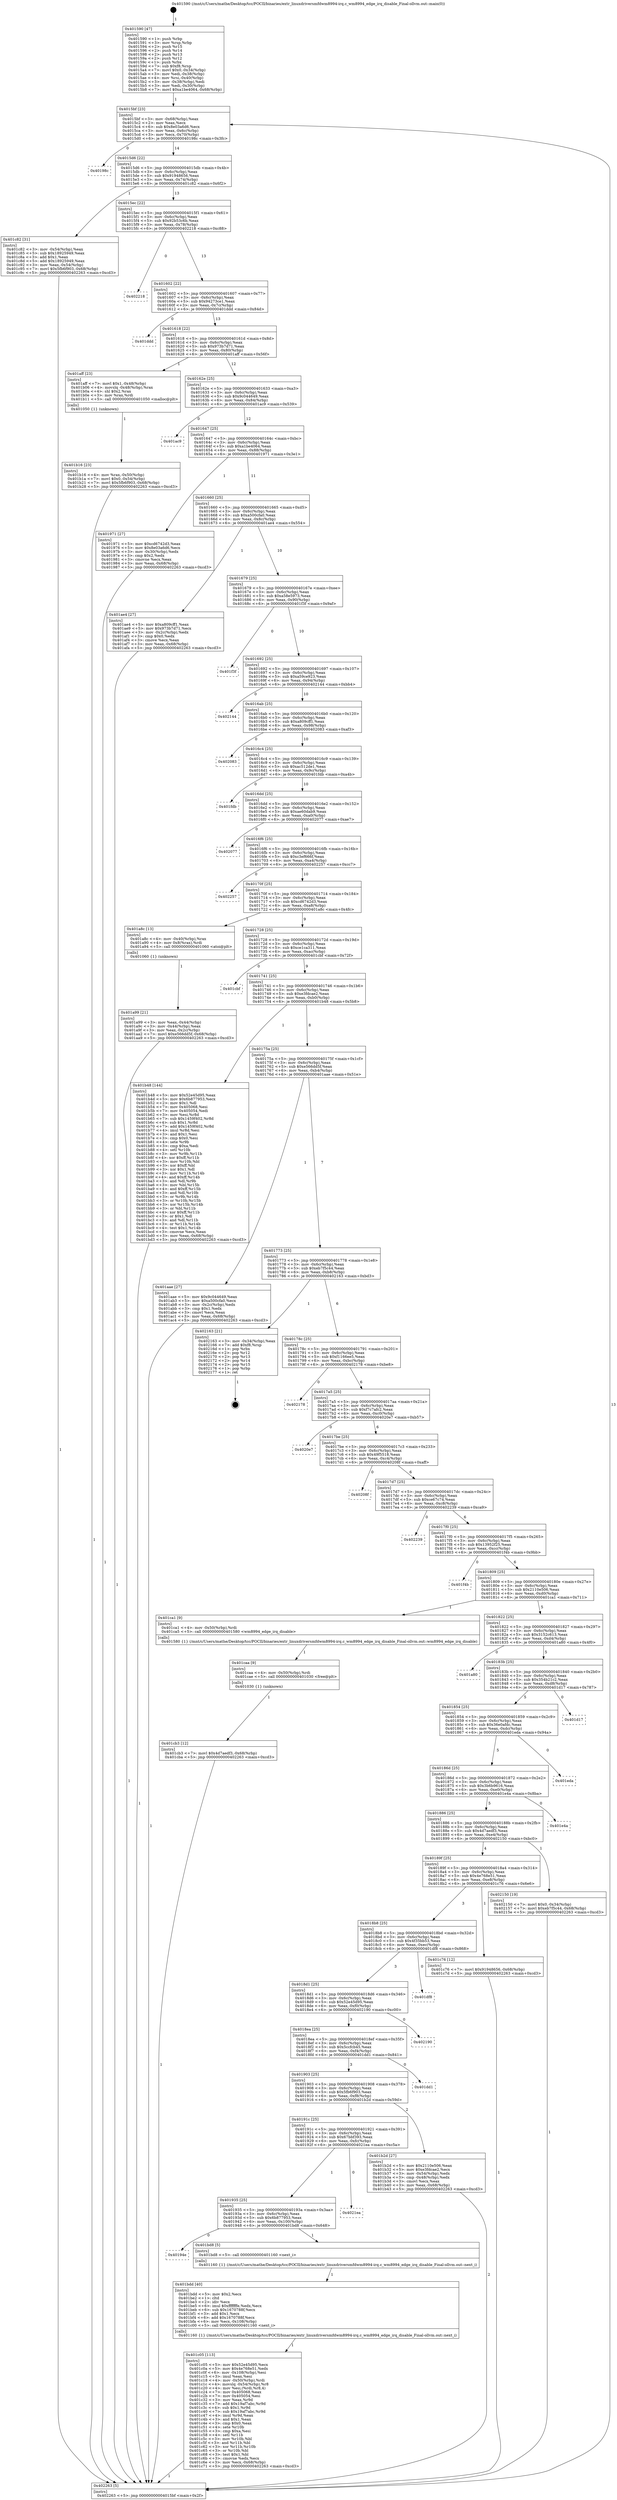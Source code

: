 digraph "0x401590" {
  label = "0x401590 (/mnt/c/Users/mathe/Desktop/tcc/POCII/binaries/extr_linuxdriversmfdwm8994-irq.c_wm8994_edge_irq_disable_Final-ollvm.out::main(0))"
  labelloc = "t"
  node[shape=record]

  Entry [label="",width=0.3,height=0.3,shape=circle,fillcolor=black,style=filled]
  "0x4015bf" [label="{
     0x4015bf [23]\l
     | [instrs]\l
     &nbsp;&nbsp;0x4015bf \<+3\>: mov -0x68(%rbp),%eax\l
     &nbsp;&nbsp;0x4015c2 \<+2\>: mov %eax,%ecx\l
     &nbsp;&nbsp;0x4015c4 \<+6\>: sub $0x8e03a6d6,%ecx\l
     &nbsp;&nbsp;0x4015ca \<+3\>: mov %eax,-0x6c(%rbp)\l
     &nbsp;&nbsp;0x4015cd \<+3\>: mov %ecx,-0x70(%rbp)\l
     &nbsp;&nbsp;0x4015d0 \<+6\>: je 000000000040198c \<main+0x3fc\>\l
  }"]
  "0x40198c" [label="{
     0x40198c\l
  }", style=dashed]
  "0x4015d6" [label="{
     0x4015d6 [22]\l
     | [instrs]\l
     &nbsp;&nbsp;0x4015d6 \<+5\>: jmp 00000000004015db \<main+0x4b\>\l
     &nbsp;&nbsp;0x4015db \<+3\>: mov -0x6c(%rbp),%eax\l
     &nbsp;&nbsp;0x4015de \<+5\>: sub $0x91948656,%eax\l
     &nbsp;&nbsp;0x4015e3 \<+3\>: mov %eax,-0x74(%rbp)\l
     &nbsp;&nbsp;0x4015e6 \<+6\>: je 0000000000401c82 \<main+0x6f2\>\l
  }"]
  Exit [label="",width=0.3,height=0.3,shape=circle,fillcolor=black,style=filled,peripheries=2]
  "0x401c82" [label="{
     0x401c82 [31]\l
     | [instrs]\l
     &nbsp;&nbsp;0x401c82 \<+3\>: mov -0x54(%rbp),%eax\l
     &nbsp;&nbsp;0x401c85 \<+5\>: sub $0x18925949,%eax\l
     &nbsp;&nbsp;0x401c8a \<+3\>: add $0x1,%eax\l
     &nbsp;&nbsp;0x401c8d \<+5\>: add $0x18925949,%eax\l
     &nbsp;&nbsp;0x401c92 \<+3\>: mov %eax,-0x54(%rbp)\l
     &nbsp;&nbsp;0x401c95 \<+7\>: movl $0x5fb6f903,-0x68(%rbp)\l
     &nbsp;&nbsp;0x401c9c \<+5\>: jmp 0000000000402263 \<main+0xcd3\>\l
  }"]
  "0x4015ec" [label="{
     0x4015ec [22]\l
     | [instrs]\l
     &nbsp;&nbsp;0x4015ec \<+5\>: jmp 00000000004015f1 \<main+0x61\>\l
     &nbsp;&nbsp;0x4015f1 \<+3\>: mov -0x6c(%rbp),%eax\l
     &nbsp;&nbsp;0x4015f4 \<+5\>: sub $0x92b53c6b,%eax\l
     &nbsp;&nbsp;0x4015f9 \<+3\>: mov %eax,-0x78(%rbp)\l
     &nbsp;&nbsp;0x4015fc \<+6\>: je 0000000000402218 \<main+0xc88\>\l
  }"]
  "0x401cb3" [label="{
     0x401cb3 [12]\l
     | [instrs]\l
     &nbsp;&nbsp;0x401cb3 \<+7\>: movl $0x4d7aedf3,-0x68(%rbp)\l
     &nbsp;&nbsp;0x401cba \<+5\>: jmp 0000000000402263 \<main+0xcd3\>\l
  }"]
  "0x402218" [label="{
     0x402218\l
  }", style=dashed]
  "0x401602" [label="{
     0x401602 [22]\l
     | [instrs]\l
     &nbsp;&nbsp;0x401602 \<+5\>: jmp 0000000000401607 \<main+0x77\>\l
     &nbsp;&nbsp;0x401607 \<+3\>: mov -0x6c(%rbp),%eax\l
     &nbsp;&nbsp;0x40160a \<+5\>: sub $0x94273ce1,%eax\l
     &nbsp;&nbsp;0x40160f \<+3\>: mov %eax,-0x7c(%rbp)\l
     &nbsp;&nbsp;0x401612 \<+6\>: je 0000000000401ddd \<main+0x84d\>\l
  }"]
  "0x401caa" [label="{
     0x401caa [9]\l
     | [instrs]\l
     &nbsp;&nbsp;0x401caa \<+4\>: mov -0x50(%rbp),%rdi\l
     &nbsp;&nbsp;0x401cae \<+5\>: call 0000000000401030 \<free@plt\>\l
     | [calls]\l
     &nbsp;&nbsp;0x401030 \{1\} (unknown)\l
  }"]
  "0x401ddd" [label="{
     0x401ddd\l
  }", style=dashed]
  "0x401618" [label="{
     0x401618 [22]\l
     | [instrs]\l
     &nbsp;&nbsp;0x401618 \<+5\>: jmp 000000000040161d \<main+0x8d\>\l
     &nbsp;&nbsp;0x40161d \<+3\>: mov -0x6c(%rbp),%eax\l
     &nbsp;&nbsp;0x401620 \<+5\>: sub $0x973b7d71,%eax\l
     &nbsp;&nbsp;0x401625 \<+3\>: mov %eax,-0x80(%rbp)\l
     &nbsp;&nbsp;0x401628 \<+6\>: je 0000000000401aff \<main+0x56f\>\l
  }"]
  "0x401c05" [label="{
     0x401c05 [113]\l
     | [instrs]\l
     &nbsp;&nbsp;0x401c05 \<+5\>: mov $0x52e45d95,%ecx\l
     &nbsp;&nbsp;0x401c0a \<+5\>: mov $0x4e768e51,%edx\l
     &nbsp;&nbsp;0x401c0f \<+6\>: mov -0x108(%rbp),%esi\l
     &nbsp;&nbsp;0x401c15 \<+3\>: imul %eax,%esi\l
     &nbsp;&nbsp;0x401c18 \<+4\>: mov -0x50(%rbp),%rdi\l
     &nbsp;&nbsp;0x401c1c \<+4\>: movslq -0x54(%rbp),%r8\l
     &nbsp;&nbsp;0x401c20 \<+4\>: mov %esi,(%rdi,%r8,4)\l
     &nbsp;&nbsp;0x401c24 \<+7\>: mov 0x405068,%eax\l
     &nbsp;&nbsp;0x401c2b \<+7\>: mov 0x405054,%esi\l
     &nbsp;&nbsp;0x401c32 \<+3\>: mov %eax,%r9d\l
     &nbsp;&nbsp;0x401c35 \<+7\>: add $0x19af7abc,%r9d\l
     &nbsp;&nbsp;0x401c3c \<+4\>: sub $0x1,%r9d\l
     &nbsp;&nbsp;0x401c40 \<+7\>: sub $0x19af7abc,%r9d\l
     &nbsp;&nbsp;0x401c47 \<+4\>: imul %r9d,%eax\l
     &nbsp;&nbsp;0x401c4b \<+3\>: and $0x1,%eax\l
     &nbsp;&nbsp;0x401c4e \<+3\>: cmp $0x0,%eax\l
     &nbsp;&nbsp;0x401c51 \<+4\>: sete %r10b\l
     &nbsp;&nbsp;0x401c55 \<+3\>: cmp $0xa,%esi\l
     &nbsp;&nbsp;0x401c58 \<+4\>: setl %r11b\l
     &nbsp;&nbsp;0x401c5c \<+3\>: mov %r10b,%bl\l
     &nbsp;&nbsp;0x401c5f \<+3\>: and %r11b,%bl\l
     &nbsp;&nbsp;0x401c62 \<+3\>: xor %r11b,%r10b\l
     &nbsp;&nbsp;0x401c65 \<+3\>: or %r10b,%bl\l
     &nbsp;&nbsp;0x401c68 \<+3\>: test $0x1,%bl\l
     &nbsp;&nbsp;0x401c6b \<+3\>: cmovne %edx,%ecx\l
     &nbsp;&nbsp;0x401c6e \<+3\>: mov %ecx,-0x68(%rbp)\l
     &nbsp;&nbsp;0x401c71 \<+5\>: jmp 0000000000402263 \<main+0xcd3\>\l
  }"]
  "0x401aff" [label="{
     0x401aff [23]\l
     | [instrs]\l
     &nbsp;&nbsp;0x401aff \<+7\>: movl $0x1,-0x48(%rbp)\l
     &nbsp;&nbsp;0x401b06 \<+4\>: movslq -0x48(%rbp),%rax\l
     &nbsp;&nbsp;0x401b0a \<+4\>: shl $0x2,%rax\l
     &nbsp;&nbsp;0x401b0e \<+3\>: mov %rax,%rdi\l
     &nbsp;&nbsp;0x401b11 \<+5\>: call 0000000000401050 \<malloc@plt\>\l
     | [calls]\l
     &nbsp;&nbsp;0x401050 \{1\} (unknown)\l
  }"]
  "0x40162e" [label="{
     0x40162e [25]\l
     | [instrs]\l
     &nbsp;&nbsp;0x40162e \<+5\>: jmp 0000000000401633 \<main+0xa3\>\l
     &nbsp;&nbsp;0x401633 \<+3\>: mov -0x6c(%rbp),%eax\l
     &nbsp;&nbsp;0x401636 \<+5\>: sub $0x9c044649,%eax\l
     &nbsp;&nbsp;0x40163b \<+6\>: mov %eax,-0x84(%rbp)\l
     &nbsp;&nbsp;0x401641 \<+6\>: je 0000000000401ac9 \<main+0x539\>\l
  }"]
  "0x401bdd" [label="{
     0x401bdd [40]\l
     | [instrs]\l
     &nbsp;&nbsp;0x401bdd \<+5\>: mov $0x2,%ecx\l
     &nbsp;&nbsp;0x401be2 \<+1\>: cltd\l
     &nbsp;&nbsp;0x401be3 \<+2\>: idiv %ecx\l
     &nbsp;&nbsp;0x401be5 \<+6\>: imul $0xfffffffe,%edx,%ecx\l
     &nbsp;&nbsp;0x401beb \<+6\>: sub $0x1670788f,%ecx\l
     &nbsp;&nbsp;0x401bf1 \<+3\>: add $0x1,%ecx\l
     &nbsp;&nbsp;0x401bf4 \<+6\>: add $0x1670788f,%ecx\l
     &nbsp;&nbsp;0x401bfa \<+6\>: mov %ecx,-0x108(%rbp)\l
     &nbsp;&nbsp;0x401c00 \<+5\>: call 0000000000401160 \<next_i\>\l
     | [calls]\l
     &nbsp;&nbsp;0x401160 \{1\} (/mnt/c/Users/mathe/Desktop/tcc/POCII/binaries/extr_linuxdriversmfdwm8994-irq.c_wm8994_edge_irq_disable_Final-ollvm.out::next_i)\l
  }"]
  "0x401ac9" [label="{
     0x401ac9\l
  }", style=dashed]
  "0x401647" [label="{
     0x401647 [25]\l
     | [instrs]\l
     &nbsp;&nbsp;0x401647 \<+5\>: jmp 000000000040164c \<main+0xbc\>\l
     &nbsp;&nbsp;0x40164c \<+3\>: mov -0x6c(%rbp),%eax\l
     &nbsp;&nbsp;0x40164f \<+5\>: sub $0xa1be4064,%eax\l
     &nbsp;&nbsp;0x401654 \<+6\>: mov %eax,-0x88(%rbp)\l
     &nbsp;&nbsp;0x40165a \<+6\>: je 0000000000401971 \<main+0x3e1\>\l
  }"]
  "0x40194e" [label="{
     0x40194e\l
  }", style=dashed]
  "0x401971" [label="{
     0x401971 [27]\l
     | [instrs]\l
     &nbsp;&nbsp;0x401971 \<+5\>: mov $0xcd6742d3,%eax\l
     &nbsp;&nbsp;0x401976 \<+5\>: mov $0x8e03a6d6,%ecx\l
     &nbsp;&nbsp;0x40197b \<+3\>: mov -0x30(%rbp),%edx\l
     &nbsp;&nbsp;0x40197e \<+3\>: cmp $0x2,%edx\l
     &nbsp;&nbsp;0x401981 \<+3\>: cmovne %ecx,%eax\l
     &nbsp;&nbsp;0x401984 \<+3\>: mov %eax,-0x68(%rbp)\l
     &nbsp;&nbsp;0x401987 \<+5\>: jmp 0000000000402263 \<main+0xcd3\>\l
  }"]
  "0x401660" [label="{
     0x401660 [25]\l
     | [instrs]\l
     &nbsp;&nbsp;0x401660 \<+5\>: jmp 0000000000401665 \<main+0xd5\>\l
     &nbsp;&nbsp;0x401665 \<+3\>: mov -0x6c(%rbp),%eax\l
     &nbsp;&nbsp;0x401668 \<+5\>: sub $0xa500cfa0,%eax\l
     &nbsp;&nbsp;0x40166d \<+6\>: mov %eax,-0x8c(%rbp)\l
     &nbsp;&nbsp;0x401673 \<+6\>: je 0000000000401ae4 \<main+0x554\>\l
  }"]
  "0x402263" [label="{
     0x402263 [5]\l
     | [instrs]\l
     &nbsp;&nbsp;0x402263 \<+5\>: jmp 00000000004015bf \<main+0x2f\>\l
  }"]
  "0x401590" [label="{
     0x401590 [47]\l
     | [instrs]\l
     &nbsp;&nbsp;0x401590 \<+1\>: push %rbp\l
     &nbsp;&nbsp;0x401591 \<+3\>: mov %rsp,%rbp\l
     &nbsp;&nbsp;0x401594 \<+2\>: push %r15\l
     &nbsp;&nbsp;0x401596 \<+2\>: push %r14\l
     &nbsp;&nbsp;0x401598 \<+2\>: push %r13\l
     &nbsp;&nbsp;0x40159a \<+2\>: push %r12\l
     &nbsp;&nbsp;0x40159c \<+1\>: push %rbx\l
     &nbsp;&nbsp;0x40159d \<+7\>: sub $0xf8,%rsp\l
     &nbsp;&nbsp;0x4015a4 \<+7\>: movl $0x0,-0x34(%rbp)\l
     &nbsp;&nbsp;0x4015ab \<+3\>: mov %edi,-0x38(%rbp)\l
     &nbsp;&nbsp;0x4015ae \<+4\>: mov %rsi,-0x40(%rbp)\l
     &nbsp;&nbsp;0x4015b2 \<+3\>: mov -0x38(%rbp),%edi\l
     &nbsp;&nbsp;0x4015b5 \<+3\>: mov %edi,-0x30(%rbp)\l
     &nbsp;&nbsp;0x4015b8 \<+7\>: movl $0xa1be4064,-0x68(%rbp)\l
  }"]
  "0x401bd8" [label="{
     0x401bd8 [5]\l
     | [instrs]\l
     &nbsp;&nbsp;0x401bd8 \<+5\>: call 0000000000401160 \<next_i\>\l
     | [calls]\l
     &nbsp;&nbsp;0x401160 \{1\} (/mnt/c/Users/mathe/Desktop/tcc/POCII/binaries/extr_linuxdriversmfdwm8994-irq.c_wm8994_edge_irq_disable_Final-ollvm.out::next_i)\l
  }"]
  "0x401ae4" [label="{
     0x401ae4 [27]\l
     | [instrs]\l
     &nbsp;&nbsp;0x401ae4 \<+5\>: mov $0xa809cff1,%eax\l
     &nbsp;&nbsp;0x401ae9 \<+5\>: mov $0x973b7d71,%ecx\l
     &nbsp;&nbsp;0x401aee \<+3\>: mov -0x2c(%rbp),%edx\l
     &nbsp;&nbsp;0x401af1 \<+3\>: cmp $0x0,%edx\l
     &nbsp;&nbsp;0x401af4 \<+3\>: cmove %ecx,%eax\l
     &nbsp;&nbsp;0x401af7 \<+3\>: mov %eax,-0x68(%rbp)\l
     &nbsp;&nbsp;0x401afa \<+5\>: jmp 0000000000402263 \<main+0xcd3\>\l
  }"]
  "0x401679" [label="{
     0x401679 [25]\l
     | [instrs]\l
     &nbsp;&nbsp;0x401679 \<+5\>: jmp 000000000040167e \<main+0xee\>\l
     &nbsp;&nbsp;0x40167e \<+3\>: mov -0x6c(%rbp),%eax\l
     &nbsp;&nbsp;0x401681 \<+5\>: sub $0xa58e5973,%eax\l
     &nbsp;&nbsp;0x401686 \<+6\>: mov %eax,-0x90(%rbp)\l
     &nbsp;&nbsp;0x40168c \<+6\>: je 0000000000401f3f \<main+0x9af\>\l
  }"]
  "0x401935" [label="{
     0x401935 [25]\l
     | [instrs]\l
     &nbsp;&nbsp;0x401935 \<+5\>: jmp 000000000040193a \<main+0x3aa\>\l
     &nbsp;&nbsp;0x40193a \<+3\>: mov -0x6c(%rbp),%eax\l
     &nbsp;&nbsp;0x40193d \<+5\>: sub $0x6b877953,%eax\l
     &nbsp;&nbsp;0x401942 \<+6\>: mov %eax,-0x100(%rbp)\l
     &nbsp;&nbsp;0x401948 \<+6\>: je 0000000000401bd8 \<main+0x648\>\l
  }"]
  "0x401f3f" [label="{
     0x401f3f\l
  }", style=dashed]
  "0x401692" [label="{
     0x401692 [25]\l
     | [instrs]\l
     &nbsp;&nbsp;0x401692 \<+5\>: jmp 0000000000401697 \<main+0x107\>\l
     &nbsp;&nbsp;0x401697 \<+3\>: mov -0x6c(%rbp),%eax\l
     &nbsp;&nbsp;0x40169a \<+5\>: sub $0xa59ce923,%eax\l
     &nbsp;&nbsp;0x40169f \<+6\>: mov %eax,-0x94(%rbp)\l
     &nbsp;&nbsp;0x4016a5 \<+6\>: je 0000000000402144 \<main+0xbb4\>\l
  }"]
  "0x4021ea" [label="{
     0x4021ea\l
  }", style=dashed]
  "0x402144" [label="{
     0x402144\l
  }", style=dashed]
  "0x4016ab" [label="{
     0x4016ab [25]\l
     | [instrs]\l
     &nbsp;&nbsp;0x4016ab \<+5\>: jmp 00000000004016b0 \<main+0x120\>\l
     &nbsp;&nbsp;0x4016b0 \<+3\>: mov -0x6c(%rbp),%eax\l
     &nbsp;&nbsp;0x4016b3 \<+5\>: sub $0xa809cff1,%eax\l
     &nbsp;&nbsp;0x4016b8 \<+6\>: mov %eax,-0x98(%rbp)\l
     &nbsp;&nbsp;0x4016be \<+6\>: je 0000000000402083 \<main+0xaf3\>\l
  }"]
  "0x40191c" [label="{
     0x40191c [25]\l
     | [instrs]\l
     &nbsp;&nbsp;0x40191c \<+5\>: jmp 0000000000401921 \<main+0x391\>\l
     &nbsp;&nbsp;0x401921 \<+3\>: mov -0x6c(%rbp),%eax\l
     &nbsp;&nbsp;0x401924 \<+5\>: sub $0x67bbf393,%eax\l
     &nbsp;&nbsp;0x401929 \<+6\>: mov %eax,-0xfc(%rbp)\l
     &nbsp;&nbsp;0x40192f \<+6\>: je 00000000004021ea \<main+0xc5a\>\l
  }"]
  "0x402083" [label="{
     0x402083\l
  }", style=dashed]
  "0x4016c4" [label="{
     0x4016c4 [25]\l
     | [instrs]\l
     &nbsp;&nbsp;0x4016c4 \<+5\>: jmp 00000000004016c9 \<main+0x139\>\l
     &nbsp;&nbsp;0x4016c9 \<+3\>: mov -0x6c(%rbp),%eax\l
     &nbsp;&nbsp;0x4016cc \<+5\>: sub $0xac512de1,%eax\l
     &nbsp;&nbsp;0x4016d1 \<+6\>: mov %eax,-0x9c(%rbp)\l
     &nbsp;&nbsp;0x4016d7 \<+6\>: je 0000000000401fdb \<main+0xa4b\>\l
  }"]
  "0x401b2d" [label="{
     0x401b2d [27]\l
     | [instrs]\l
     &nbsp;&nbsp;0x401b2d \<+5\>: mov $0x2110e506,%eax\l
     &nbsp;&nbsp;0x401b32 \<+5\>: mov $0xe3fdcae2,%ecx\l
     &nbsp;&nbsp;0x401b37 \<+3\>: mov -0x54(%rbp),%edx\l
     &nbsp;&nbsp;0x401b3a \<+3\>: cmp -0x48(%rbp),%edx\l
     &nbsp;&nbsp;0x401b3d \<+3\>: cmovl %ecx,%eax\l
     &nbsp;&nbsp;0x401b40 \<+3\>: mov %eax,-0x68(%rbp)\l
     &nbsp;&nbsp;0x401b43 \<+5\>: jmp 0000000000402263 \<main+0xcd3\>\l
  }"]
  "0x401fdb" [label="{
     0x401fdb\l
  }", style=dashed]
  "0x4016dd" [label="{
     0x4016dd [25]\l
     | [instrs]\l
     &nbsp;&nbsp;0x4016dd \<+5\>: jmp 00000000004016e2 \<main+0x152\>\l
     &nbsp;&nbsp;0x4016e2 \<+3\>: mov -0x6c(%rbp),%eax\l
     &nbsp;&nbsp;0x4016e5 \<+5\>: sub $0xae60dab9,%eax\l
     &nbsp;&nbsp;0x4016ea \<+6\>: mov %eax,-0xa0(%rbp)\l
     &nbsp;&nbsp;0x4016f0 \<+6\>: je 0000000000402077 \<main+0xae7\>\l
  }"]
  "0x401903" [label="{
     0x401903 [25]\l
     | [instrs]\l
     &nbsp;&nbsp;0x401903 \<+5\>: jmp 0000000000401908 \<main+0x378\>\l
     &nbsp;&nbsp;0x401908 \<+3\>: mov -0x6c(%rbp),%eax\l
     &nbsp;&nbsp;0x40190b \<+5\>: sub $0x5fb6f903,%eax\l
     &nbsp;&nbsp;0x401910 \<+6\>: mov %eax,-0xf8(%rbp)\l
     &nbsp;&nbsp;0x401916 \<+6\>: je 0000000000401b2d \<main+0x59d\>\l
  }"]
  "0x402077" [label="{
     0x402077\l
  }", style=dashed]
  "0x4016f6" [label="{
     0x4016f6 [25]\l
     | [instrs]\l
     &nbsp;&nbsp;0x4016f6 \<+5\>: jmp 00000000004016fb \<main+0x16b\>\l
     &nbsp;&nbsp;0x4016fb \<+3\>: mov -0x6c(%rbp),%eax\l
     &nbsp;&nbsp;0x4016fe \<+5\>: sub $0xc3ef666f,%eax\l
     &nbsp;&nbsp;0x401703 \<+6\>: mov %eax,-0xa4(%rbp)\l
     &nbsp;&nbsp;0x401709 \<+6\>: je 0000000000402257 \<main+0xcc7\>\l
  }"]
  "0x401dd1" [label="{
     0x401dd1\l
  }", style=dashed]
  "0x402257" [label="{
     0x402257\l
  }", style=dashed]
  "0x40170f" [label="{
     0x40170f [25]\l
     | [instrs]\l
     &nbsp;&nbsp;0x40170f \<+5\>: jmp 0000000000401714 \<main+0x184\>\l
     &nbsp;&nbsp;0x401714 \<+3\>: mov -0x6c(%rbp),%eax\l
     &nbsp;&nbsp;0x401717 \<+5\>: sub $0xcd6742d3,%eax\l
     &nbsp;&nbsp;0x40171c \<+6\>: mov %eax,-0xa8(%rbp)\l
     &nbsp;&nbsp;0x401722 \<+6\>: je 0000000000401a8c \<main+0x4fc\>\l
  }"]
  "0x4018ea" [label="{
     0x4018ea [25]\l
     | [instrs]\l
     &nbsp;&nbsp;0x4018ea \<+5\>: jmp 00000000004018ef \<main+0x35f\>\l
     &nbsp;&nbsp;0x4018ef \<+3\>: mov -0x6c(%rbp),%eax\l
     &nbsp;&nbsp;0x4018f2 \<+5\>: sub $0x5ccfcb45,%eax\l
     &nbsp;&nbsp;0x4018f7 \<+6\>: mov %eax,-0xf4(%rbp)\l
     &nbsp;&nbsp;0x4018fd \<+6\>: je 0000000000401dd1 \<main+0x841\>\l
  }"]
  "0x401a8c" [label="{
     0x401a8c [13]\l
     | [instrs]\l
     &nbsp;&nbsp;0x401a8c \<+4\>: mov -0x40(%rbp),%rax\l
     &nbsp;&nbsp;0x401a90 \<+4\>: mov 0x8(%rax),%rdi\l
     &nbsp;&nbsp;0x401a94 \<+5\>: call 0000000000401060 \<atoi@plt\>\l
     | [calls]\l
     &nbsp;&nbsp;0x401060 \{1\} (unknown)\l
  }"]
  "0x401728" [label="{
     0x401728 [25]\l
     | [instrs]\l
     &nbsp;&nbsp;0x401728 \<+5\>: jmp 000000000040172d \<main+0x19d\>\l
     &nbsp;&nbsp;0x40172d \<+3\>: mov -0x6c(%rbp),%eax\l
     &nbsp;&nbsp;0x401730 \<+5\>: sub $0xce1ca311,%eax\l
     &nbsp;&nbsp;0x401735 \<+6\>: mov %eax,-0xac(%rbp)\l
     &nbsp;&nbsp;0x40173b \<+6\>: je 0000000000401cbf \<main+0x72f\>\l
  }"]
  "0x401a99" [label="{
     0x401a99 [21]\l
     | [instrs]\l
     &nbsp;&nbsp;0x401a99 \<+3\>: mov %eax,-0x44(%rbp)\l
     &nbsp;&nbsp;0x401a9c \<+3\>: mov -0x44(%rbp),%eax\l
     &nbsp;&nbsp;0x401a9f \<+3\>: mov %eax,-0x2c(%rbp)\l
     &nbsp;&nbsp;0x401aa2 \<+7\>: movl $0xe566dd5f,-0x68(%rbp)\l
     &nbsp;&nbsp;0x401aa9 \<+5\>: jmp 0000000000402263 \<main+0xcd3\>\l
  }"]
  "0x402190" [label="{
     0x402190\l
  }", style=dashed]
  "0x401cbf" [label="{
     0x401cbf\l
  }", style=dashed]
  "0x401741" [label="{
     0x401741 [25]\l
     | [instrs]\l
     &nbsp;&nbsp;0x401741 \<+5\>: jmp 0000000000401746 \<main+0x1b6\>\l
     &nbsp;&nbsp;0x401746 \<+3\>: mov -0x6c(%rbp),%eax\l
     &nbsp;&nbsp;0x401749 \<+5\>: sub $0xe3fdcae2,%eax\l
     &nbsp;&nbsp;0x40174e \<+6\>: mov %eax,-0xb0(%rbp)\l
     &nbsp;&nbsp;0x401754 \<+6\>: je 0000000000401b48 \<main+0x5b8\>\l
  }"]
  "0x4018d1" [label="{
     0x4018d1 [25]\l
     | [instrs]\l
     &nbsp;&nbsp;0x4018d1 \<+5\>: jmp 00000000004018d6 \<main+0x346\>\l
     &nbsp;&nbsp;0x4018d6 \<+3\>: mov -0x6c(%rbp),%eax\l
     &nbsp;&nbsp;0x4018d9 \<+5\>: sub $0x52e45d95,%eax\l
     &nbsp;&nbsp;0x4018de \<+6\>: mov %eax,-0xf0(%rbp)\l
     &nbsp;&nbsp;0x4018e4 \<+6\>: je 0000000000402190 \<main+0xc00\>\l
  }"]
  "0x401b48" [label="{
     0x401b48 [144]\l
     | [instrs]\l
     &nbsp;&nbsp;0x401b48 \<+5\>: mov $0x52e45d95,%eax\l
     &nbsp;&nbsp;0x401b4d \<+5\>: mov $0x6b877953,%ecx\l
     &nbsp;&nbsp;0x401b52 \<+2\>: mov $0x1,%dl\l
     &nbsp;&nbsp;0x401b54 \<+7\>: mov 0x405068,%esi\l
     &nbsp;&nbsp;0x401b5b \<+7\>: mov 0x405054,%edi\l
     &nbsp;&nbsp;0x401b62 \<+3\>: mov %esi,%r8d\l
     &nbsp;&nbsp;0x401b65 \<+7\>: sub $0x1459f402,%r8d\l
     &nbsp;&nbsp;0x401b6c \<+4\>: sub $0x1,%r8d\l
     &nbsp;&nbsp;0x401b70 \<+7\>: add $0x1459f402,%r8d\l
     &nbsp;&nbsp;0x401b77 \<+4\>: imul %r8d,%esi\l
     &nbsp;&nbsp;0x401b7b \<+3\>: and $0x1,%esi\l
     &nbsp;&nbsp;0x401b7e \<+3\>: cmp $0x0,%esi\l
     &nbsp;&nbsp;0x401b81 \<+4\>: sete %r9b\l
     &nbsp;&nbsp;0x401b85 \<+3\>: cmp $0xa,%edi\l
     &nbsp;&nbsp;0x401b88 \<+4\>: setl %r10b\l
     &nbsp;&nbsp;0x401b8c \<+3\>: mov %r9b,%r11b\l
     &nbsp;&nbsp;0x401b8f \<+4\>: xor $0xff,%r11b\l
     &nbsp;&nbsp;0x401b93 \<+3\>: mov %r10b,%bl\l
     &nbsp;&nbsp;0x401b96 \<+3\>: xor $0xff,%bl\l
     &nbsp;&nbsp;0x401b99 \<+3\>: xor $0x1,%dl\l
     &nbsp;&nbsp;0x401b9c \<+3\>: mov %r11b,%r14b\l
     &nbsp;&nbsp;0x401b9f \<+4\>: and $0xff,%r14b\l
     &nbsp;&nbsp;0x401ba3 \<+3\>: and %dl,%r9b\l
     &nbsp;&nbsp;0x401ba6 \<+3\>: mov %bl,%r15b\l
     &nbsp;&nbsp;0x401ba9 \<+4\>: and $0xff,%r15b\l
     &nbsp;&nbsp;0x401bad \<+3\>: and %dl,%r10b\l
     &nbsp;&nbsp;0x401bb0 \<+3\>: or %r9b,%r14b\l
     &nbsp;&nbsp;0x401bb3 \<+3\>: or %r10b,%r15b\l
     &nbsp;&nbsp;0x401bb6 \<+3\>: xor %r15b,%r14b\l
     &nbsp;&nbsp;0x401bb9 \<+3\>: or %bl,%r11b\l
     &nbsp;&nbsp;0x401bbc \<+4\>: xor $0xff,%r11b\l
     &nbsp;&nbsp;0x401bc0 \<+3\>: or $0x1,%dl\l
     &nbsp;&nbsp;0x401bc3 \<+3\>: and %dl,%r11b\l
     &nbsp;&nbsp;0x401bc6 \<+3\>: or %r11b,%r14b\l
     &nbsp;&nbsp;0x401bc9 \<+4\>: test $0x1,%r14b\l
     &nbsp;&nbsp;0x401bcd \<+3\>: cmovne %ecx,%eax\l
     &nbsp;&nbsp;0x401bd0 \<+3\>: mov %eax,-0x68(%rbp)\l
     &nbsp;&nbsp;0x401bd3 \<+5\>: jmp 0000000000402263 \<main+0xcd3\>\l
  }"]
  "0x40175a" [label="{
     0x40175a [25]\l
     | [instrs]\l
     &nbsp;&nbsp;0x40175a \<+5\>: jmp 000000000040175f \<main+0x1cf\>\l
     &nbsp;&nbsp;0x40175f \<+3\>: mov -0x6c(%rbp),%eax\l
     &nbsp;&nbsp;0x401762 \<+5\>: sub $0xe566dd5f,%eax\l
     &nbsp;&nbsp;0x401767 \<+6\>: mov %eax,-0xb4(%rbp)\l
     &nbsp;&nbsp;0x40176d \<+6\>: je 0000000000401aae \<main+0x51e\>\l
  }"]
  "0x401df8" [label="{
     0x401df8\l
  }", style=dashed]
  "0x401aae" [label="{
     0x401aae [27]\l
     | [instrs]\l
     &nbsp;&nbsp;0x401aae \<+5\>: mov $0x9c044649,%eax\l
     &nbsp;&nbsp;0x401ab3 \<+5\>: mov $0xa500cfa0,%ecx\l
     &nbsp;&nbsp;0x401ab8 \<+3\>: mov -0x2c(%rbp),%edx\l
     &nbsp;&nbsp;0x401abb \<+3\>: cmp $0x1,%edx\l
     &nbsp;&nbsp;0x401abe \<+3\>: cmovl %ecx,%eax\l
     &nbsp;&nbsp;0x401ac1 \<+3\>: mov %eax,-0x68(%rbp)\l
     &nbsp;&nbsp;0x401ac4 \<+5\>: jmp 0000000000402263 \<main+0xcd3\>\l
  }"]
  "0x401773" [label="{
     0x401773 [25]\l
     | [instrs]\l
     &nbsp;&nbsp;0x401773 \<+5\>: jmp 0000000000401778 \<main+0x1e8\>\l
     &nbsp;&nbsp;0x401778 \<+3\>: mov -0x6c(%rbp),%eax\l
     &nbsp;&nbsp;0x40177b \<+5\>: sub $0xeb7f5c44,%eax\l
     &nbsp;&nbsp;0x401780 \<+6\>: mov %eax,-0xb8(%rbp)\l
     &nbsp;&nbsp;0x401786 \<+6\>: je 0000000000402163 \<main+0xbd3\>\l
  }"]
  "0x401b16" [label="{
     0x401b16 [23]\l
     | [instrs]\l
     &nbsp;&nbsp;0x401b16 \<+4\>: mov %rax,-0x50(%rbp)\l
     &nbsp;&nbsp;0x401b1a \<+7\>: movl $0x0,-0x54(%rbp)\l
     &nbsp;&nbsp;0x401b21 \<+7\>: movl $0x5fb6f903,-0x68(%rbp)\l
     &nbsp;&nbsp;0x401b28 \<+5\>: jmp 0000000000402263 \<main+0xcd3\>\l
  }"]
  "0x4018b8" [label="{
     0x4018b8 [25]\l
     | [instrs]\l
     &nbsp;&nbsp;0x4018b8 \<+5\>: jmp 00000000004018bd \<main+0x32d\>\l
     &nbsp;&nbsp;0x4018bd \<+3\>: mov -0x6c(%rbp),%eax\l
     &nbsp;&nbsp;0x4018c0 \<+5\>: sub $0x4f35bb53,%eax\l
     &nbsp;&nbsp;0x4018c5 \<+6\>: mov %eax,-0xec(%rbp)\l
     &nbsp;&nbsp;0x4018cb \<+6\>: je 0000000000401df8 \<main+0x868\>\l
  }"]
  "0x402163" [label="{
     0x402163 [21]\l
     | [instrs]\l
     &nbsp;&nbsp;0x402163 \<+3\>: mov -0x34(%rbp),%eax\l
     &nbsp;&nbsp;0x402166 \<+7\>: add $0xf8,%rsp\l
     &nbsp;&nbsp;0x40216d \<+1\>: pop %rbx\l
     &nbsp;&nbsp;0x40216e \<+2\>: pop %r12\l
     &nbsp;&nbsp;0x402170 \<+2\>: pop %r13\l
     &nbsp;&nbsp;0x402172 \<+2\>: pop %r14\l
     &nbsp;&nbsp;0x402174 \<+2\>: pop %r15\l
     &nbsp;&nbsp;0x402176 \<+1\>: pop %rbp\l
     &nbsp;&nbsp;0x402177 \<+1\>: ret\l
  }"]
  "0x40178c" [label="{
     0x40178c [25]\l
     | [instrs]\l
     &nbsp;&nbsp;0x40178c \<+5\>: jmp 0000000000401791 \<main+0x201\>\l
     &nbsp;&nbsp;0x401791 \<+3\>: mov -0x6c(%rbp),%eax\l
     &nbsp;&nbsp;0x401794 \<+5\>: sub $0xf1166ee5,%eax\l
     &nbsp;&nbsp;0x401799 \<+6\>: mov %eax,-0xbc(%rbp)\l
     &nbsp;&nbsp;0x40179f \<+6\>: je 0000000000402178 \<main+0xbe8\>\l
  }"]
  "0x401c76" [label="{
     0x401c76 [12]\l
     | [instrs]\l
     &nbsp;&nbsp;0x401c76 \<+7\>: movl $0x91948656,-0x68(%rbp)\l
     &nbsp;&nbsp;0x401c7d \<+5\>: jmp 0000000000402263 \<main+0xcd3\>\l
  }"]
  "0x402178" [label="{
     0x402178\l
  }", style=dashed]
  "0x4017a5" [label="{
     0x4017a5 [25]\l
     | [instrs]\l
     &nbsp;&nbsp;0x4017a5 \<+5\>: jmp 00000000004017aa \<main+0x21a\>\l
     &nbsp;&nbsp;0x4017aa \<+3\>: mov -0x6c(%rbp),%eax\l
     &nbsp;&nbsp;0x4017ad \<+5\>: sub $0xf7c7afc2,%eax\l
     &nbsp;&nbsp;0x4017b2 \<+6\>: mov %eax,-0xc0(%rbp)\l
     &nbsp;&nbsp;0x4017b8 \<+6\>: je 00000000004020e7 \<main+0xb57\>\l
  }"]
  "0x40189f" [label="{
     0x40189f [25]\l
     | [instrs]\l
     &nbsp;&nbsp;0x40189f \<+5\>: jmp 00000000004018a4 \<main+0x314\>\l
     &nbsp;&nbsp;0x4018a4 \<+3\>: mov -0x6c(%rbp),%eax\l
     &nbsp;&nbsp;0x4018a7 \<+5\>: sub $0x4e768e51,%eax\l
     &nbsp;&nbsp;0x4018ac \<+6\>: mov %eax,-0xe8(%rbp)\l
     &nbsp;&nbsp;0x4018b2 \<+6\>: je 0000000000401c76 \<main+0x6e6\>\l
  }"]
  "0x4020e7" [label="{
     0x4020e7\l
  }", style=dashed]
  "0x4017be" [label="{
     0x4017be [25]\l
     | [instrs]\l
     &nbsp;&nbsp;0x4017be \<+5\>: jmp 00000000004017c3 \<main+0x233\>\l
     &nbsp;&nbsp;0x4017c3 \<+3\>: mov -0x6c(%rbp),%eax\l
     &nbsp;&nbsp;0x4017c6 \<+5\>: sub $0x49f5518,%eax\l
     &nbsp;&nbsp;0x4017cb \<+6\>: mov %eax,-0xc4(%rbp)\l
     &nbsp;&nbsp;0x4017d1 \<+6\>: je 000000000040208f \<main+0xaff\>\l
  }"]
  "0x402150" [label="{
     0x402150 [19]\l
     | [instrs]\l
     &nbsp;&nbsp;0x402150 \<+7\>: movl $0x0,-0x34(%rbp)\l
     &nbsp;&nbsp;0x402157 \<+7\>: movl $0xeb7f5c44,-0x68(%rbp)\l
     &nbsp;&nbsp;0x40215e \<+5\>: jmp 0000000000402263 \<main+0xcd3\>\l
  }"]
  "0x40208f" [label="{
     0x40208f\l
  }", style=dashed]
  "0x4017d7" [label="{
     0x4017d7 [25]\l
     | [instrs]\l
     &nbsp;&nbsp;0x4017d7 \<+5\>: jmp 00000000004017dc \<main+0x24c\>\l
     &nbsp;&nbsp;0x4017dc \<+3\>: mov -0x6c(%rbp),%eax\l
     &nbsp;&nbsp;0x4017df \<+5\>: sub $0xce67c74,%eax\l
     &nbsp;&nbsp;0x4017e4 \<+6\>: mov %eax,-0xc8(%rbp)\l
     &nbsp;&nbsp;0x4017ea \<+6\>: je 0000000000402239 \<main+0xca9\>\l
  }"]
  "0x401886" [label="{
     0x401886 [25]\l
     | [instrs]\l
     &nbsp;&nbsp;0x401886 \<+5\>: jmp 000000000040188b \<main+0x2fb\>\l
     &nbsp;&nbsp;0x40188b \<+3\>: mov -0x6c(%rbp),%eax\l
     &nbsp;&nbsp;0x40188e \<+5\>: sub $0x4d7aedf3,%eax\l
     &nbsp;&nbsp;0x401893 \<+6\>: mov %eax,-0xe4(%rbp)\l
     &nbsp;&nbsp;0x401899 \<+6\>: je 0000000000402150 \<main+0xbc0\>\l
  }"]
  "0x402239" [label="{
     0x402239\l
  }", style=dashed]
  "0x4017f0" [label="{
     0x4017f0 [25]\l
     | [instrs]\l
     &nbsp;&nbsp;0x4017f0 \<+5\>: jmp 00000000004017f5 \<main+0x265\>\l
     &nbsp;&nbsp;0x4017f5 \<+3\>: mov -0x6c(%rbp),%eax\l
     &nbsp;&nbsp;0x4017f8 \<+5\>: sub $0x13952f25,%eax\l
     &nbsp;&nbsp;0x4017fd \<+6\>: mov %eax,-0xcc(%rbp)\l
     &nbsp;&nbsp;0x401803 \<+6\>: je 0000000000401f4b \<main+0x9bb\>\l
  }"]
  "0x401e4a" [label="{
     0x401e4a\l
  }", style=dashed]
  "0x401f4b" [label="{
     0x401f4b\l
  }", style=dashed]
  "0x401809" [label="{
     0x401809 [25]\l
     | [instrs]\l
     &nbsp;&nbsp;0x401809 \<+5\>: jmp 000000000040180e \<main+0x27e\>\l
     &nbsp;&nbsp;0x40180e \<+3\>: mov -0x6c(%rbp),%eax\l
     &nbsp;&nbsp;0x401811 \<+5\>: sub $0x2110e506,%eax\l
     &nbsp;&nbsp;0x401816 \<+6\>: mov %eax,-0xd0(%rbp)\l
     &nbsp;&nbsp;0x40181c \<+6\>: je 0000000000401ca1 \<main+0x711\>\l
  }"]
  "0x40186d" [label="{
     0x40186d [25]\l
     | [instrs]\l
     &nbsp;&nbsp;0x40186d \<+5\>: jmp 0000000000401872 \<main+0x2e2\>\l
     &nbsp;&nbsp;0x401872 \<+3\>: mov -0x6c(%rbp),%eax\l
     &nbsp;&nbsp;0x401875 \<+5\>: sub $0x3b6b9616,%eax\l
     &nbsp;&nbsp;0x40187a \<+6\>: mov %eax,-0xe0(%rbp)\l
     &nbsp;&nbsp;0x401880 \<+6\>: je 0000000000401e4a \<main+0x8ba\>\l
  }"]
  "0x401ca1" [label="{
     0x401ca1 [9]\l
     | [instrs]\l
     &nbsp;&nbsp;0x401ca1 \<+4\>: mov -0x50(%rbp),%rdi\l
     &nbsp;&nbsp;0x401ca5 \<+5\>: call 0000000000401580 \<wm8994_edge_irq_disable\>\l
     | [calls]\l
     &nbsp;&nbsp;0x401580 \{1\} (/mnt/c/Users/mathe/Desktop/tcc/POCII/binaries/extr_linuxdriversmfdwm8994-irq.c_wm8994_edge_irq_disable_Final-ollvm.out::wm8994_edge_irq_disable)\l
  }"]
  "0x401822" [label="{
     0x401822 [25]\l
     | [instrs]\l
     &nbsp;&nbsp;0x401822 \<+5\>: jmp 0000000000401827 \<main+0x297\>\l
     &nbsp;&nbsp;0x401827 \<+3\>: mov -0x6c(%rbp),%eax\l
     &nbsp;&nbsp;0x40182a \<+5\>: sub $0x3152c613,%eax\l
     &nbsp;&nbsp;0x40182f \<+6\>: mov %eax,-0xd4(%rbp)\l
     &nbsp;&nbsp;0x401835 \<+6\>: je 0000000000401a80 \<main+0x4f0\>\l
  }"]
  "0x401eda" [label="{
     0x401eda\l
  }", style=dashed]
  "0x401a80" [label="{
     0x401a80\l
  }", style=dashed]
  "0x40183b" [label="{
     0x40183b [25]\l
     | [instrs]\l
     &nbsp;&nbsp;0x40183b \<+5\>: jmp 0000000000401840 \<main+0x2b0\>\l
     &nbsp;&nbsp;0x401840 \<+3\>: mov -0x6c(%rbp),%eax\l
     &nbsp;&nbsp;0x401843 \<+5\>: sub $0x354b21c2,%eax\l
     &nbsp;&nbsp;0x401848 \<+6\>: mov %eax,-0xd8(%rbp)\l
     &nbsp;&nbsp;0x40184e \<+6\>: je 0000000000401d17 \<main+0x787\>\l
  }"]
  "0x401854" [label="{
     0x401854 [25]\l
     | [instrs]\l
     &nbsp;&nbsp;0x401854 \<+5\>: jmp 0000000000401859 \<main+0x2c9\>\l
     &nbsp;&nbsp;0x401859 \<+3\>: mov -0x6c(%rbp),%eax\l
     &nbsp;&nbsp;0x40185c \<+5\>: sub $0x36e0afdc,%eax\l
     &nbsp;&nbsp;0x401861 \<+6\>: mov %eax,-0xdc(%rbp)\l
     &nbsp;&nbsp;0x401867 \<+6\>: je 0000000000401eda \<main+0x94a\>\l
  }"]
  "0x401d17" [label="{
     0x401d17\l
  }", style=dashed]
  Entry -> "0x401590" [label=" 1"]
  "0x4015bf" -> "0x40198c" [label=" 0"]
  "0x4015bf" -> "0x4015d6" [label=" 14"]
  "0x402163" -> Exit [label=" 1"]
  "0x4015d6" -> "0x401c82" [label=" 1"]
  "0x4015d6" -> "0x4015ec" [label=" 13"]
  "0x402150" -> "0x402263" [label=" 1"]
  "0x4015ec" -> "0x402218" [label=" 0"]
  "0x4015ec" -> "0x401602" [label=" 13"]
  "0x401cb3" -> "0x402263" [label=" 1"]
  "0x401602" -> "0x401ddd" [label=" 0"]
  "0x401602" -> "0x401618" [label=" 13"]
  "0x401caa" -> "0x401cb3" [label=" 1"]
  "0x401618" -> "0x401aff" [label=" 1"]
  "0x401618" -> "0x40162e" [label=" 12"]
  "0x401ca1" -> "0x401caa" [label=" 1"]
  "0x40162e" -> "0x401ac9" [label=" 0"]
  "0x40162e" -> "0x401647" [label=" 12"]
  "0x401c82" -> "0x402263" [label=" 1"]
  "0x401647" -> "0x401971" [label=" 1"]
  "0x401647" -> "0x401660" [label=" 11"]
  "0x401971" -> "0x402263" [label=" 1"]
  "0x401590" -> "0x4015bf" [label=" 1"]
  "0x402263" -> "0x4015bf" [label=" 13"]
  "0x401c76" -> "0x402263" [label=" 1"]
  "0x401660" -> "0x401ae4" [label=" 1"]
  "0x401660" -> "0x401679" [label=" 10"]
  "0x401c05" -> "0x402263" [label=" 1"]
  "0x401679" -> "0x401f3f" [label=" 0"]
  "0x401679" -> "0x401692" [label=" 10"]
  "0x401bd8" -> "0x401bdd" [label=" 1"]
  "0x401692" -> "0x402144" [label=" 0"]
  "0x401692" -> "0x4016ab" [label=" 10"]
  "0x401935" -> "0x40194e" [label=" 0"]
  "0x4016ab" -> "0x402083" [label=" 0"]
  "0x4016ab" -> "0x4016c4" [label=" 10"]
  "0x401bdd" -> "0x401c05" [label=" 1"]
  "0x4016c4" -> "0x401fdb" [label=" 0"]
  "0x4016c4" -> "0x4016dd" [label=" 10"]
  "0x40191c" -> "0x401935" [label=" 1"]
  "0x4016dd" -> "0x402077" [label=" 0"]
  "0x4016dd" -> "0x4016f6" [label=" 10"]
  "0x401935" -> "0x401bd8" [label=" 1"]
  "0x4016f6" -> "0x402257" [label=" 0"]
  "0x4016f6" -> "0x40170f" [label=" 10"]
  "0x401b48" -> "0x402263" [label=" 1"]
  "0x40170f" -> "0x401a8c" [label=" 1"]
  "0x40170f" -> "0x401728" [label=" 9"]
  "0x401a8c" -> "0x401a99" [label=" 1"]
  "0x401a99" -> "0x402263" [label=" 1"]
  "0x401903" -> "0x40191c" [label=" 1"]
  "0x401728" -> "0x401cbf" [label=" 0"]
  "0x401728" -> "0x401741" [label=" 9"]
  "0x401903" -> "0x401b2d" [label=" 2"]
  "0x401741" -> "0x401b48" [label=" 1"]
  "0x401741" -> "0x40175a" [label=" 8"]
  "0x4018ea" -> "0x401903" [label=" 3"]
  "0x40175a" -> "0x401aae" [label=" 1"]
  "0x40175a" -> "0x401773" [label=" 7"]
  "0x401aae" -> "0x402263" [label=" 1"]
  "0x401ae4" -> "0x402263" [label=" 1"]
  "0x401aff" -> "0x401b16" [label=" 1"]
  "0x401b16" -> "0x402263" [label=" 1"]
  "0x4018ea" -> "0x401dd1" [label=" 0"]
  "0x401773" -> "0x402163" [label=" 1"]
  "0x401773" -> "0x40178c" [label=" 6"]
  "0x4018d1" -> "0x4018ea" [label=" 3"]
  "0x40178c" -> "0x402178" [label=" 0"]
  "0x40178c" -> "0x4017a5" [label=" 6"]
  "0x4018d1" -> "0x402190" [label=" 0"]
  "0x4017a5" -> "0x4020e7" [label=" 0"]
  "0x4017a5" -> "0x4017be" [label=" 6"]
  "0x4018b8" -> "0x4018d1" [label=" 3"]
  "0x4017be" -> "0x40208f" [label=" 0"]
  "0x4017be" -> "0x4017d7" [label=" 6"]
  "0x4018b8" -> "0x401df8" [label=" 0"]
  "0x4017d7" -> "0x402239" [label=" 0"]
  "0x4017d7" -> "0x4017f0" [label=" 6"]
  "0x40189f" -> "0x4018b8" [label=" 3"]
  "0x4017f0" -> "0x401f4b" [label=" 0"]
  "0x4017f0" -> "0x401809" [label=" 6"]
  "0x40189f" -> "0x401c76" [label=" 1"]
  "0x401809" -> "0x401ca1" [label=" 1"]
  "0x401809" -> "0x401822" [label=" 5"]
  "0x401886" -> "0x40189f" [label=" 4"]
  "0x401822" -> "0x401a80" [label=" 0"]
  "0x401822" -> "0x40183b" [label=" 5"]
  "0x401886" -> "0x402150" [label=" 1"]
  "0x40183b" -> "0x401d17" [label=" 0"]
  "0x40183b" -> "0x401854" [label=" 5"]
  "0x401b2d" -> "0x402263" [label=" 2"]
  "0x401854" -> "0x401eda" [label=" 0"]
  "0x401854" -> "0x40186d" [label=" 5"]
  "0x40191c" -> "0x4021ea" [label=" 0"]
  "0x40186d" -> "0x401e4a" [label=" 0"]
  "0x40186d" -> "0x401886" [label=" 5"]
}
